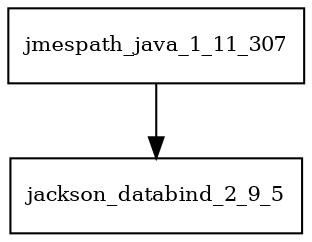 digraph jmespath_java_1_11_307_dependencies {
  node [shape = box, fontsize=10.0];
  jmespath_java_1_11_307 -> jackson_databind_2_9_5;
}
